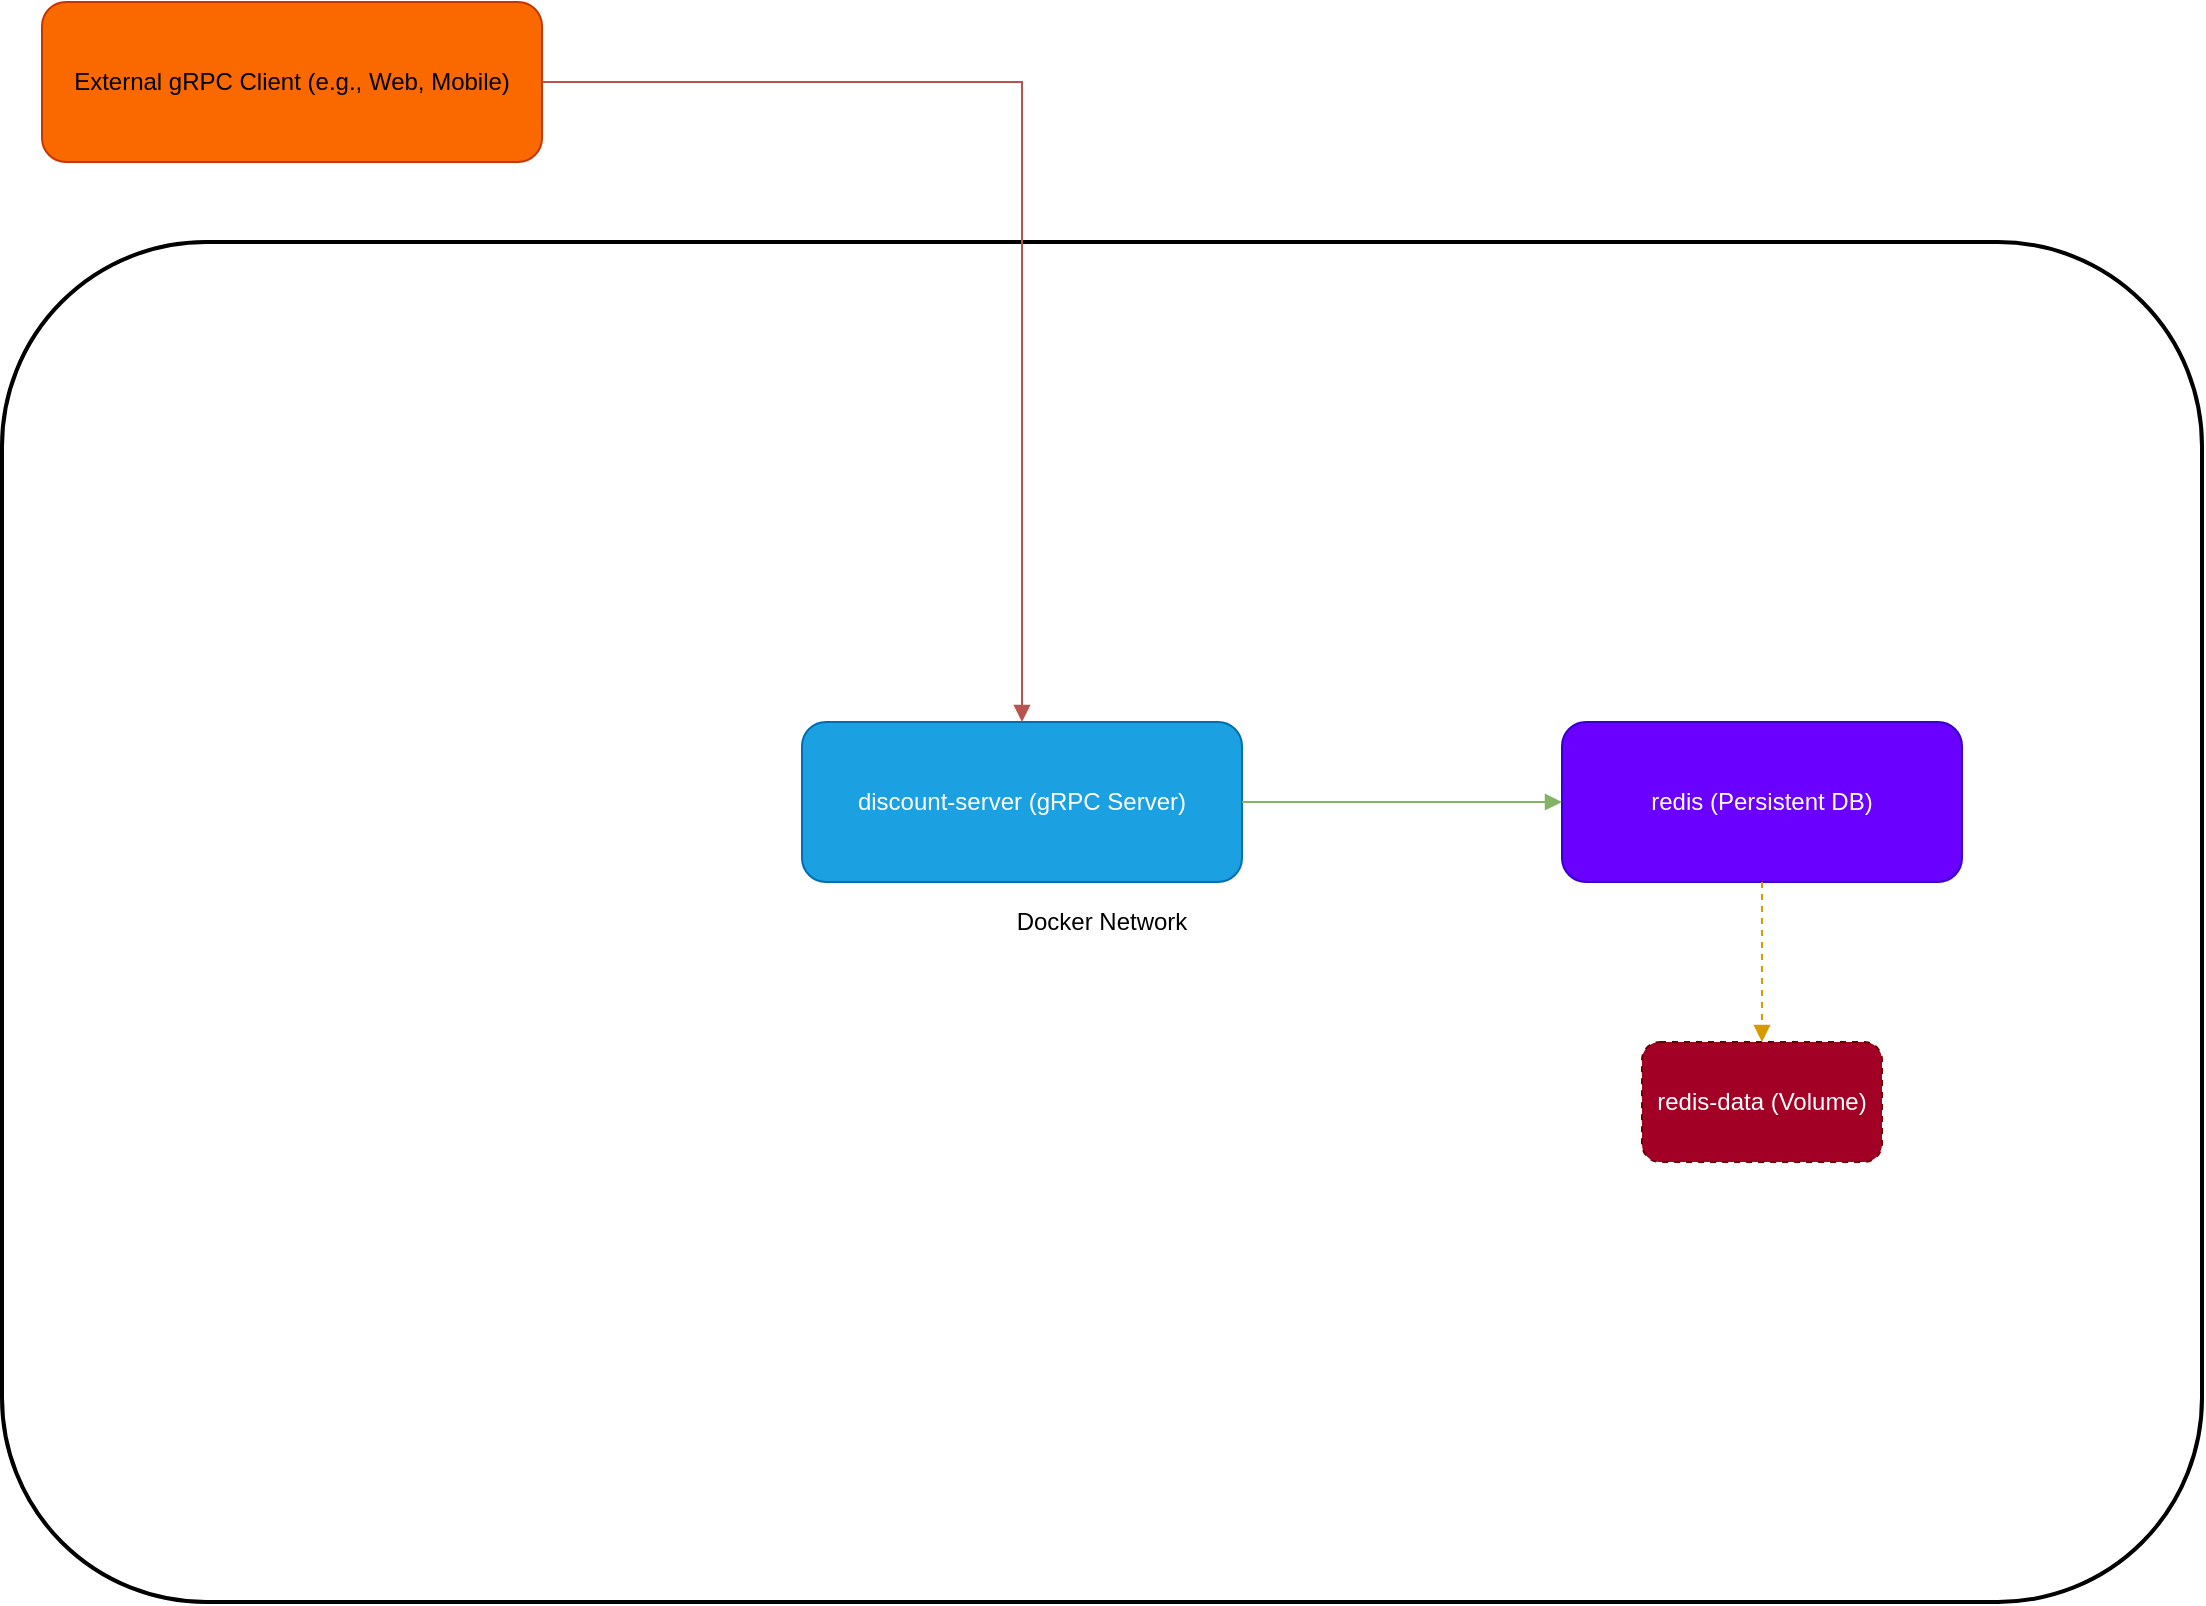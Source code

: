<mxfile version="26.2.2">
  <diagram name="GrpcDiscountApp-Advanced-Full" id="UJY6X3TkTfJg7xv1jVxn">
    <mxGraphModel dx="2068" dy="1244" grid="1" gridSize="10" guides="1" tooltips="1" connect="1" arrows="1" fold="1" page="1" pageScale="1" pageWidth="827" pageHeight="1169" math="0" shadow="0">
      <root>
        <mxCell id="0" />
        <mxCell id="1" parent="0" />
        <mxCell id="1000" value="External gRPC Client (e.g., Web, Mobile)" style="rounded=1;whiteSpace=wrap;html=1;fillColor=#fa6800;strokeColor=#C73500;fontColor=#000000;" parent="1" vertex="1">
          <mxGeometry x="40" y="40" width="250" height="80" as="geometry" />
        </mxCell>
        <mxCell id="100" value="Docker Network" style="rounded=1;whiteSpace=wrap;html=1;strokeWidth=2;" parent="1" vertex="1">
          <mxGeometry x="20" y="160" width="1100" height="680" as="geometry" />
        </mxCell>
        <mxCell id="3" value="discount-server (gRPC Server)" style="rounded=1;whiteSpace=wrap;html=1;fillColor=#1ba1e2;strokeColor=#006EAF;fontColor=#ffffff;" parent="100" vertex="1">
          <mxGeometry x="400" y="240" width="220" height="80" as="geometry" />
        </mxCell>
        <mxCell id="4" value="redis (Persistent DB)" style="rounded=1;whiteSpace=wrap;html=1;fillColor=#6a00ff;strokeColor=#3700CC;fontColor=#ffffff;" parent="100" vertex="1">
          <mxGeometry x="780" y="240" width="200" height="80" as="geometry" />
        </mxCell>
        <mxCell id="5" value="redis-data (Volume)" style="rounded=1;whiteSpace=wrap;html=1;fillColor=#a20025;strokeColor=#6F0000;dashed=1;fontColor=#ffffff;" parent="100" vertex="1">
          <mxGeometry x="820" y="400" width="120" height="60" as="geometry" />
        </mxCell>
        <mxCell id="8" style="edgeStyle=orthogonalEdgeStyle;rounded=0;html=1;strokeColor=#82B366;endArrow=block;" parent="100" source="3" target="4" edge="1">
          <mxGeometry relative="1" as="geometry" />
        </mxCell>
        <mxCell id="9" style="edgeStyle=orthogonalEdgeStyle;rounded=0;html=1;dashed=1;strokeColor=#D79B00;endArrow=block;" parent="100" source="4" target="5" edge="1">
          <mxGeometry relative="1" as="geometry" />
        </mxCell>
        <mxCell id="6" style="edgeStyle=orthogonalEdgeStyle;rounded=0;html=1;strokeColor=#B85450;endArrow=block;" parent="1" source="1000" target="3" edge="1">
          <mxGeometry relative="1" as="geometry" />
        </mxCell>
      </root>
    </mxGraphModel>
  </diagram>
</mxfile>
